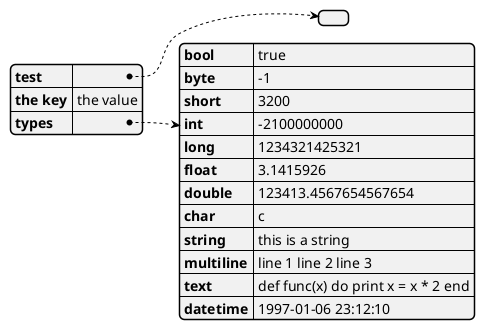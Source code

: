 {
  "sha1": "5zoab332pwznpup7zrixlt3afhbftmh",
  "insertion": {
    "when": "2024-05-30T20:48:20.838Z",
    "url": "https://github.com/plantuml/plantuml/issues/434",
    "user": "plantuml@gmail.com"
  }
}
@startyaml
# here is a full test for the library!
# let's start form empty string value :)
test:

# key contains space is ok
the key: the value

# we have 10 types natively supported
# string/multiline/text are take as string
types:
  # bool
  bool: true
  # byte
  byte: -1
  # short
  short: 3200
  # int
  int: -2100000000
  # long
  long: 1234321425321
  # float
  float: 3.1415926
  # double
  double: 123413.4567654567654
  # char
  char: c
  # string
  string: this is a string
  # multiline string is one string joined by space (" ")
  multiline:
    # value is also commentable 1
    line 1
    line 2
    # value is also commentable 2 (will move up)
    line 3
    # value is also commentable 3 (will move up)
  # text string is one kept literal originally (but cannot comment the value)
  text: |
    def func(x) do
      # do something
      print x = x * 2
    end
  # datetime
  datetime: 1997-01-06 23:12:10

# finally, this is an orphan comment (will be removed)
@endyaml
